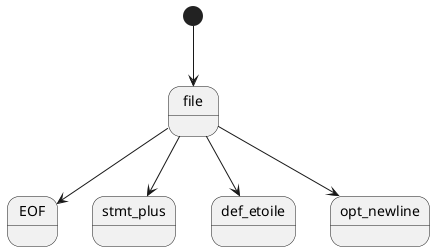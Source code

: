@startuml
[*] --> file
file --> EOF
file --> stmt_plus
file --> def_etoile
file --> opt_newline
@enduml
